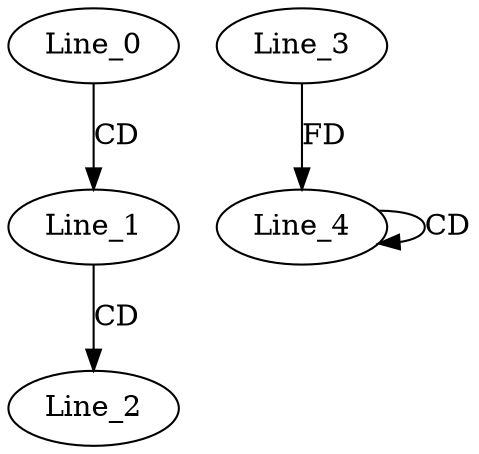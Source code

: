 digraph G {
  Line_0;
  Line_1;
  Line_2;
  Line_4;
  Line_4;
  Line_3;
  Line_0 -> Line_1 [ label="CD" ];
  Line_1 -> Line_2 [ label="CD" ];
  Line_4 -> Line_4 [ label="CD" ];
  Line_3 -> Line_4 [ label="FD" ];
}
